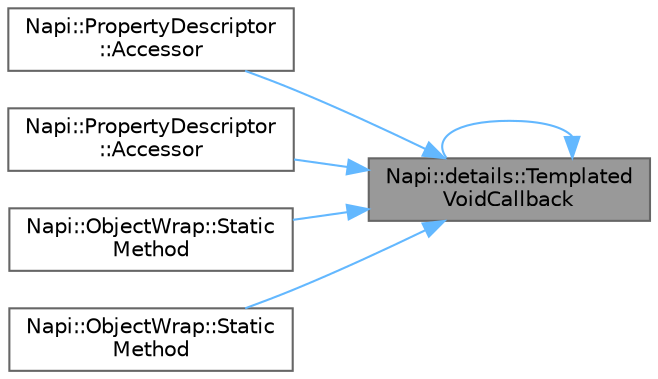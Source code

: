 digraph "Napi::details::TemplatedVoidCallback"
{
 // LATEX_PDF_SIZE
  bgcolor="transparent";
  edge [fontname=Helvetica,fontsize=10,labelfontname=Helvetica,labelfontsize=10];
  node [fontname=Helvetica,fontsize=10,shape=box,height=0.2,width=0.4];
  rankdir="RL";
  Node1 [id="Node000001",label="Napi::details::Templated\lVoidCallback",height=0.2,width=0.4,color="gray40", fillcolor="grey60", style="filled", fontcolor="black",tooltip=" "];
  Node1 -> Node2 [id="edge6_Node000001_Node000002",dir="back",color="steelblue1",style="solid",tooltip=" "];
  Node2 [id="Node000002",label="Napi::PropertyDescriptor\l::Accessor",height=0.2,width=0.4,color="grey40", fillcolor="white", style="filled",URL="$class_napi_1_1_property_descriptor.html#aae07b5652cc757b4772c6cd18e23b473",tooltip=" "];
  Node1 -> Node3 [id="edge7_Node000001_Node000003",dir="back",color="steelblue1",style="solid",tooltip=" "];
  Node3 [id="Node000003",label="Napi::PropertyDescriptor\l::Accessor",height=0.2,width=0.4,color="grey40", fillcolor="white", style="filled",URL="$class_napi_1_1_property_descriptor.html#a7e6b69ae81d46629b1b749c64ce79af2",tooltip=" "];
  Node1 -> Node4 [id="edge8_Node000001_Node000004",dir="back",color="steelblue1",style="solid",tooltip=" "];
  Node4 [id="Node000004",label="Napi::ObjectWrap::Static\lMethod",height=0.2,width=0.4,color="grey40", fillcolor="white", style="filled",URL="$class_napi_1_1_object_wrap.html#afbfeaafcbfec5e4c5f2af199fc9e6a18",tooltip=" "];
  Node1 -> Node5 [id="edge9_Node000001_Node000005",dir="back",color="steelblue1",style="solid",tooltip=" "];
  Node5 [id="Node000005",label="Napi::ObjectWrap::Static\lMethod",height=0.2,width=0.4,color="grey40", fillcolor="white", style="filled",URL="$class_napi_1_1_object_wrap.html#a188be942527b40f1cfecd76eb90488bd",tooltip=" "];
  Node1 -> Node1 [id="edge10_Node000001_Node000001",dir="back",color="steelblue1",style="solid",tooltip=" "];
}
